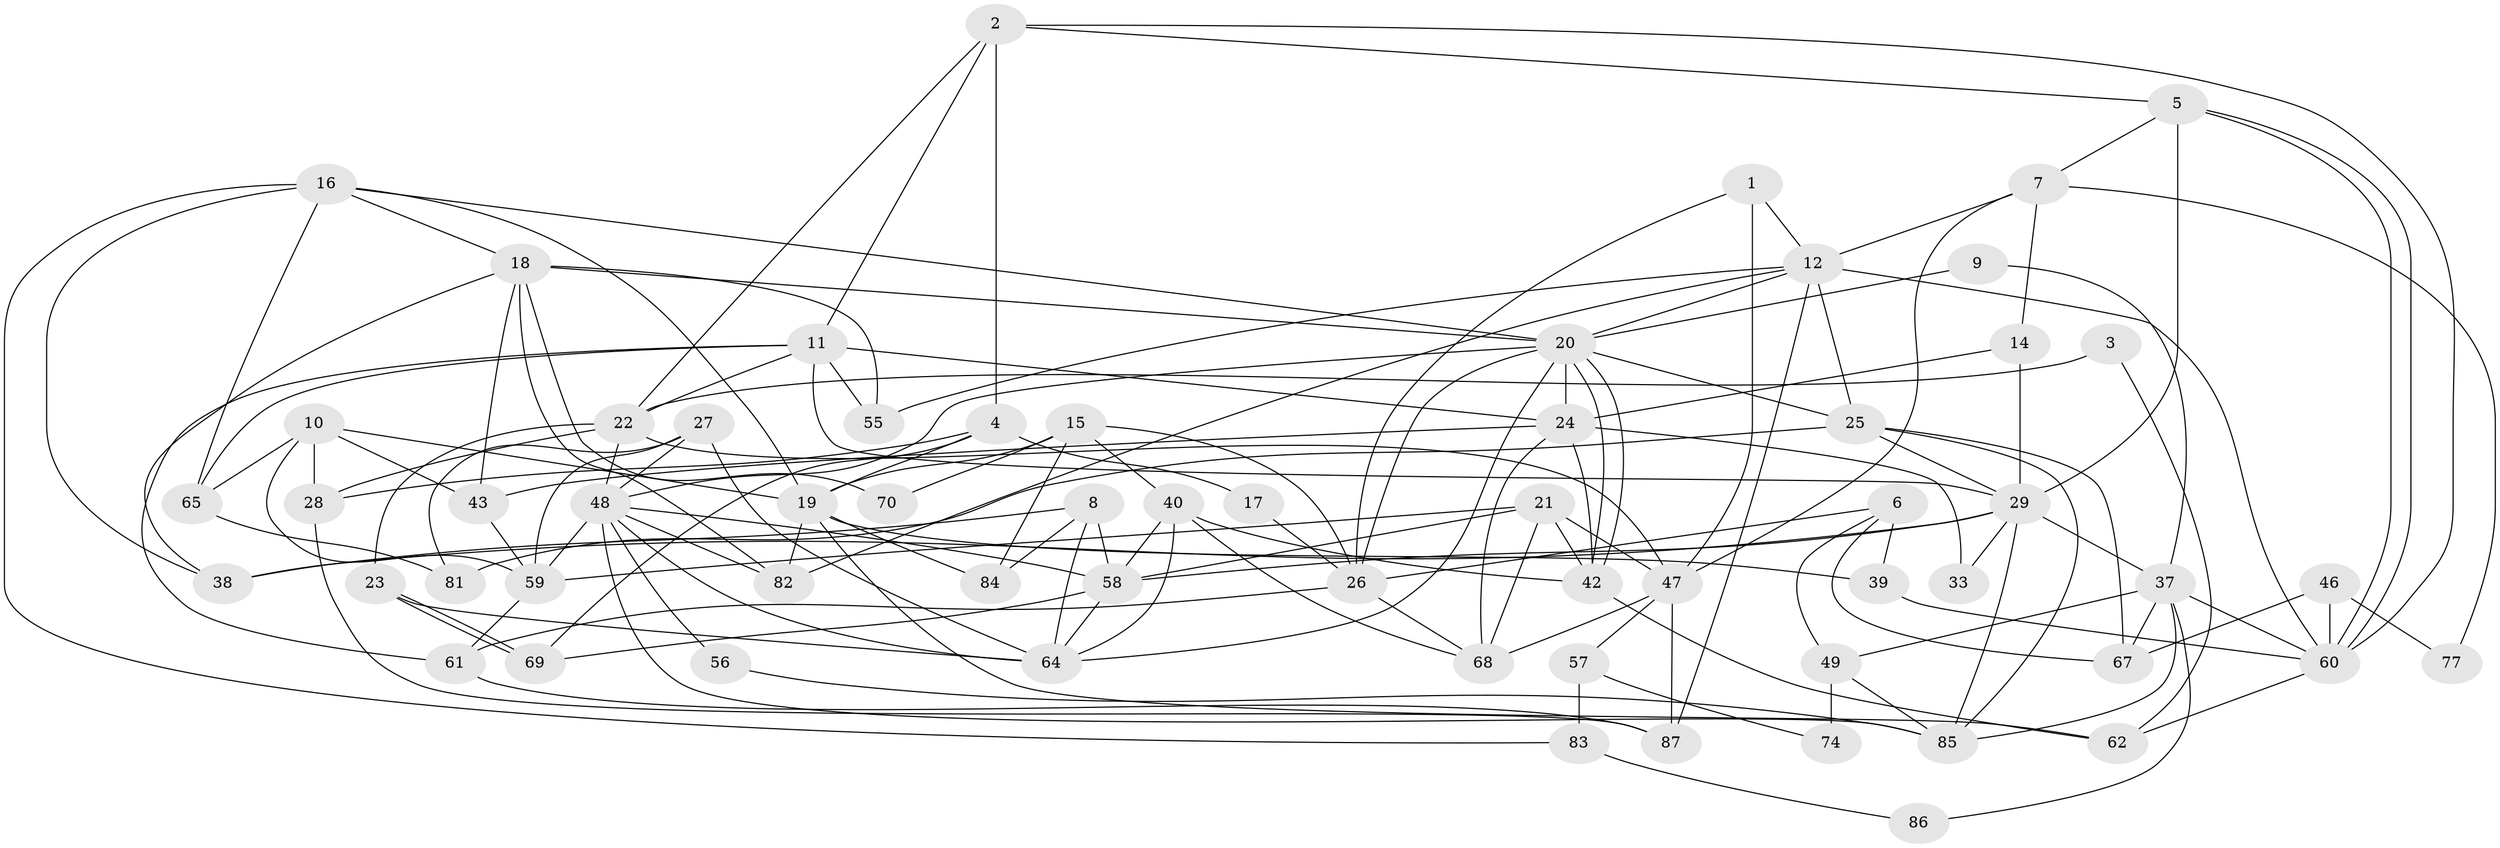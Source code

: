 // Generated by graph-tools (version 1.1) at 2025/52/02/27/25 19:52:07]
// undirected, 62 vertices, 148 edges
graph export_dot {
graph [start="1"]
  node [color=gray90,style=filled];
  1;
  2 [super="+36"];
  3;
  4;
  5 [super="+44"];
  6;
  7 [super="+13"];
  8;
  9;
  10 [super="+80"];
  11;
  12 [super="+30"];
  14;
  15;
  16 [super="+51"];
  17;
  18 [super="+45"];
  19 [super="+66"];
  20 [super="+52"];
  21 [super="+71"];
  22 [super="+50"];
  23;
  24 [super="+35"];
  25 [super="+32"];
  26 [super="+41"];
  27 [super="+34"];
  28 [super="+54"];
  29 [super="+31"];
  33;
  37 [super="+53"];
  38 [super="+79"];
  39;
  40;
  42;
  43;
  46;
  47 [super="+63"];
  48 [super="+78"];
  49 [super="+76"];
  55;
  56;
  57;
  58 [super="+88"];
  59;
  60 [super="+75"];
  61;
  62;
  64 [super="+72"];
  65;
  67;
  68 [super="+73"];
  69;
  70;
  74;
  77;
  81;
  82;
  83;
  84;
  85 [super="+89"];
  86;
  87;
  1 -- 26;
  1 -- 47;
  1 -- 12;
  2 -- 4;
  2 -- 60;
  2 -- 11;
  2 -- 5;
  2 -- 22;
  3 -- 22;
  3 -- 62;
  4 -- 69;
  4 -- 19;
  4 -- 17;
  4 -- 28;
  5 -- 60;
  5 -- 60;
  5 -- 29;
  5 -- 7;
  6 -- 26;
  6 -- 39;
  6 -- 67;
  6 -- 49;
  7 -- 14;
  7 -- 12;
  7 -- 47;
  7 -- 77;
  8 -- 58;
  8 -- 84;
  8 -- 38;
  8 -- 64;
  9 -- 37;
  9 -- 20;
  10 -- 59;
  10 -- 65;
  10 -- 43;
  10 -- 28;
  10 -- 19;
  11 -- 61;
  11 -- 22;
  11 -- 24;
  11 -- 55;
  11 -- 65;
  11 -- 29;
  12 -- 82;
  12 -- 55;
  12 -- 60;
  12 -- 20;
  12 -- 25;
  12 -- 87;
  14 -- 24;
  14 -- 29;
  15 -- 26;
  15 -- 40;
  15 -- 70;
  15 -- 84;
  15 -- 19;
  16 -- 20;
  16 -- 65;
  16 -- 38;
  16 -- 83;
  16 -- 19;
  16 -- 18;
  17 -- 26;
  18 -- 55;
  18 -- 20;
  18 -- 43;
  18 -- 38;
  18 -- 82;
  18 -- 70;
  19 -- 82;
  19 -- 39;
  19 -- 62;
  19 -- 84;
  20 -- 48;
  20 -- 42;
  20 -- 42;
  20 -- 64;
  20 -- 24;
  20 -- 25;
  20 -- 26;
  21 -- 58;
  21 -- 42;
  21 -- 59;
  21 -- 47;
  21 -- 68;
  22 -- 23;
  22 -- 48;
  22 -- 47;
  22 -- 28 [weight=2];
  23 -- 69;
  23 -- 69;
  23 -- 64;
  24 -- 33;
  24 -- 42;
  24 -- 43;
  24 -- 68;
  25 -- 67;
  25 -- 81;
  25 -- 85;
  25 -- 29;
  26 -- 61;
  26 -- 68;
  27 -- 64;
  27 -- 81;
  27 -- 48;
  27 -- 59;
  28 -- 87;
  29 -- 58;
  29 -- 33;
  29 -- 37;
  29 -- 85;
  29 -- 38;
  37 -- 85;
  37 -- 67;
  37 -- 86;
  37 -- 60;
  37 -- 49;
  39 -- 60;
  40 -- 64;
  40 -- 42;
  40 -- 58;
  40 -- 68;
  42 -- 62;
  43 -- 59;
  46 -- 60;
  46 -- 67;
  46 -- 77;
  47 -- 57;
  47 -- 87;
  47 -- 68;
  48 -- 56;
  48 -- 82;
  48 -- 58;
  48 -- 64;
  48 -- 59;
  48 -- 85;
  49 -- 74 [weight=2];
  49 -- 85;
  56 -- 85;
  57 -- 74;
  57 -- 83;
  58 -- 69;
  58 -- 64;
  59 -- 61;
  60 -- 62;
  61 -- 87;
  65 -- 81;
  83 -- 86;
}
